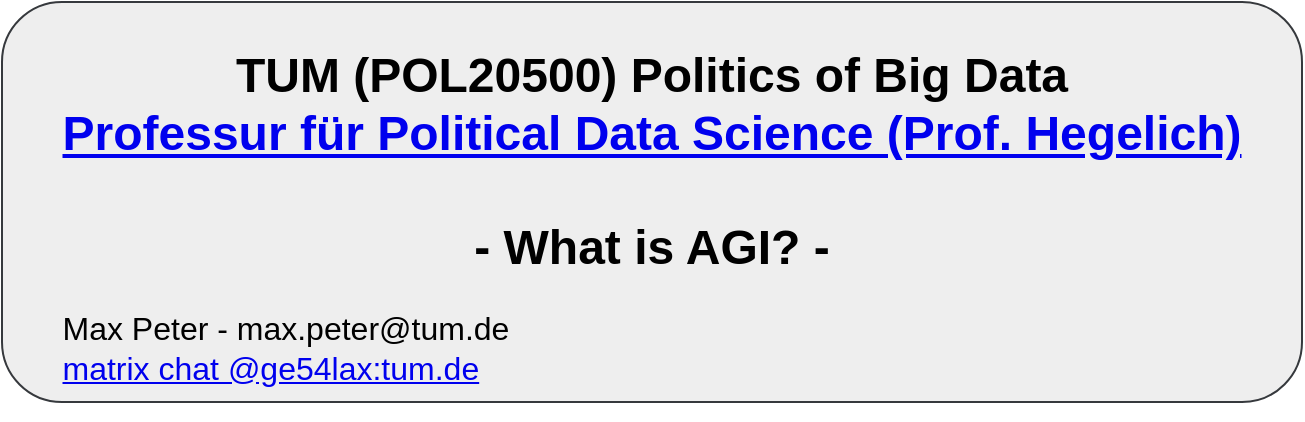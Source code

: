 <mxfile>
    <diagram name="Seite-1" id="Xdb-dtf4FLfjUzBOzaX1">
        <mxGraphModel dx="1452" dy="2683" grid="1" gridSize="10" guides="1" tooltips="1" connect="1" arrows="1" fold="1" page="1" pageScale="1" pageWidth="1169" pageHeight="827" math="0" shadow="0">
            <root>
                <mxCell id="0"/>
                <mxCell id="1" parent="0"/>
                <mxCell id="6wQIKPDwOlFDuVistNp--2" value="&lt;h1&gt;&lt;font style=&quot;font-size: 24px;&quot;&gt;TUM (POL20500) Politics of Big Data &lt;br&gt;&lt;/font&gt;&lt;a href=&quot;https://www.hfp.tum.de/politicaldatascience/team/simon-hegelich/&quot;&gt;Professur für Political Data Science (Prof. Hegelich)&lt;/a&gt;&lt;font style=&quot;font-size: 24px;&quot;&gt;&lt;br&gt;&lt;br&gt;- What is AGI? -&lt;/font&gt;&lt;br&gt;&lt;/h1&gt;&lt;p align=&quot;left&quot; style=&quot;font-size: 16px;&quot;&gt;Max Peter - max.peter@tum.de&lt;br&gt;&lt;a href=&quot;https://matrix.tum.de/#/@ge54lax:tum.de&quot;&gt;matrix chat @ge54lax:tum.de&lt;/a&gt;&lt;/p&gt;" style="text;whiteSpace=wrap;fillColor=#eeeeee;strokeColor=#36393d;html=1;align=center;movable=1;resizable=1;rotatable=1;deletable=1;editable=1;locked=0;connectable=1;rounded=1;" parent="1" vertex="1">
                    <mxGeometry x="240" y="-1570" width="650" height="200" as="geometry"/>
                </mxCell>
            </root>
        </mxGraphModel>
    </diagram>
</mxfile>